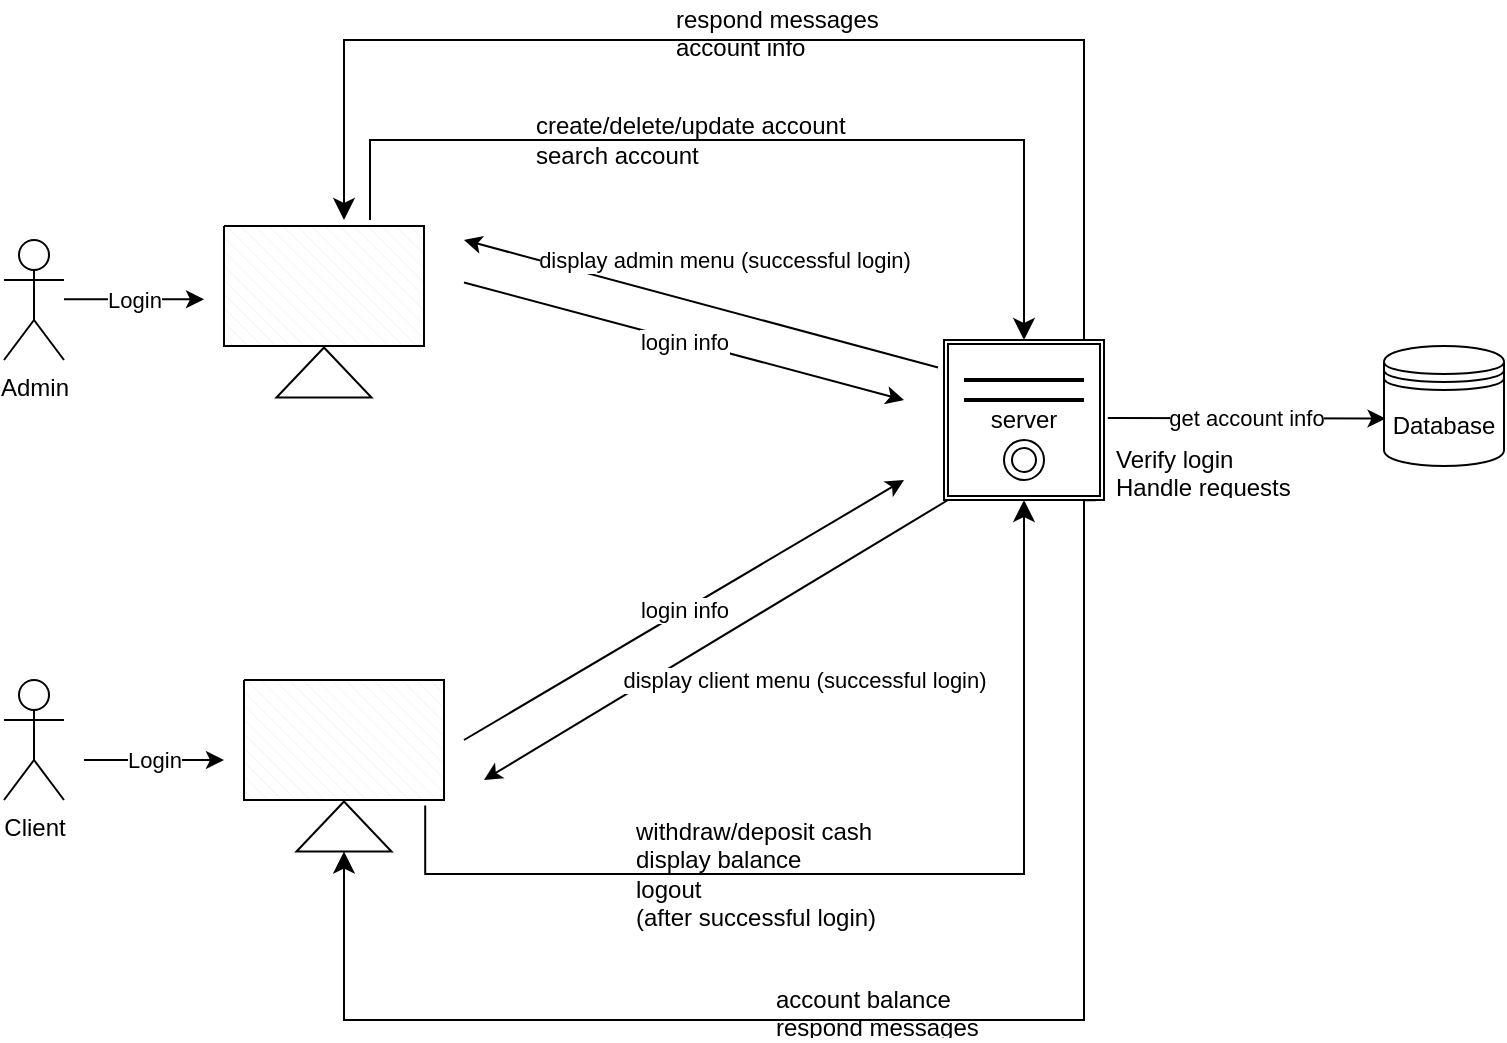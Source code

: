 <mxfile version="24.2.8" type="device">
  <diagram name="Page-1" id="nHRpOPOiTXSy9EcvaX-V">
    <mxGraphModel dx="1011" dy="643" grid="1" gridSize="10" guides="1" tooltips="1" connect="1" arrows="1" fold="1" page="1" pageScale="1" pageWidth="850" pageHeight="1100" math="0" shadow="0">
      <root>
        <mxCell id="0" />
        <mxCell id="1" parent="0" />
        <mxCell id="F4VwtAPQ6cBzrYs7sk2c-1" value="Admin" style="shape=umlActor;verticalLabelPosition=bottom;verticalAlign=top;html=1;outlineConnect=0;" vertex="1" parent="1">
          <mxGeometry x="10" y="330" width="30" height="60" as="geometry" />
        </mxCell>
        <mxCell id="F4VwtAPQ6cBzrYs7sk2c-4" value="Client" style="shape=umlActor;verticalLabelPosition=bottom;verticalAlign=top;html=1;outlineConnect=0;" vertex="1" parent="1">
          <mxGeometry x="10" y="550" width="30" height="60" as="geometry" />
        </mxCell>
        <mxCell id="F4VwtAPQ6cBzrYs7sk2c-5" value="Database" style="shape=datastore;whiteSpace=wrap;html=1;" vertex="1" parent="1">
          <mxGeometry x="700" y="383" width="60" height="60" as="geometry" />
        </mxCell>
        <mxCell id="F4VwtAPQ6cBzrYs7sk2c-6" value="server" style="shape=ext;double=1;whiteSpace=wrap;html=1;aspect=fixed;" vertex="1" parent="1">
          <mxGeometry x="480" y="380" width="80" height="80" as="geometry" />
        </mxCell>
        <mxCell id="F4VwtAPQ6cBzrYs7sk2c-7" value="" style="line;strokeWidth=2;html=1;" vertex="1" parent="1">
          <mxGeometry x="490" y="390" width="60" height="20" as="geometry" />
        </mxCell>
        <mxCell id="F4VwtAPQ6cBzrYs7sk2c-8" value="" style="line;strokeWidth=2;html=1;" vertex="1" parent="1">
          <mxGeometry x="490" y="400" width="60" height="20" as="geometry" />
        </mxCell>
        <mxCell id="F4VwtAPQ6cBzrYs7sk2c-10" value="" style="ellipse;shape=doubleEllipse;whiteSpace=wrap;html=1;aspect=fixed;" vertex="1" parent="1">
          <mxGeometry x="510" y="430" width="20" height="20" as="geometry" />
        </mxCell>
        <mxCell id="F4VwtAPQ6cBzrYs7sk2c-11" value="" style="verticalLabelPosition=bottom;verticalAlign=top;html=1;shape=mxgraph.basic.patternFillRect;fillStyle=diagRev;step=5;fillStrokeWidth=0.2;fillStrokeColor=#dddddd;" vertex="1" parent="1">
          <mxGeometry x="130" y="550" width="100" height="60" as="geometry" />
        </mxCell>
        <mxCell id="F4VwtAPQ6cBzrYs7sk2c-12" value="" style="triangle;whiteSpace=wrap;html=1;rotation=-90;" vertex="1" parent="1">
          <mxGeometry x="167.5" y="599.5" width="25" height="47.5" as="geometry" />
        </mxCell>
        <mxCell id="F4VwtAPQ6cBzrYs7sk2c-13" value="Login" style="endArrow=classic;html=1;rounded=0;" edge="1" parent="1">
          <mxGeometry width="50" height="50" relative="1" as="geometry">
            <mxPoint x="50" y="590" as="sourcePoint" />
            <mxPoint x="120" y="590" as="targetPoint" />
          </mxGeometry>
        </mxCell>
        <mxCell id="F4VwtAPQ6cBzrYs7sk2c-15" value="Login" style="endArrow=classic;html=1;rounded=0;" edge="1" parent="1">
          <mxGeometry width="50" height="50" relative="1" as="geometry">
            <mxPoint x="40" y="359.66" as="sourcePoint" />
            <mxPoint x="110" y="359.66" as="targetPoint" />
          </mxGeometry>
        </mxCell>
        <mxCell id="F4VwtAPQ6cBzrYs7sk2c-16" value="" style="verticalLabelPosition=bottom;verticalAlign=top;html=1;shape=mxgraph.basic.patternFillRect;fillStyle=diagRev;step=5;fillStrokeWidth=0.2;fillStrokeColor=#dddddd;" vertex="1" parent="1">
          <mxGeometry x="120" y="323" width="100" height="60" as="geometry" />
        </mxCell>
        <mxCell id="F4VwtAPQ6cBzrYs7sk2c-17" value="" style="triangle;whiteSpace=wrap;html=1;rotation=-90;" vertex="1" parent="1">
          <mxGeometry x="157.5" y="372.5" width="25" height="47.5" as="geometry" />
        </mxCell>
        <mxCell id="F4VwtAPQ6cBzrYs7sk2c-18" value="login info" style="endArrow=classic;html=1;rounded=0;" edge="1" parent="1">
          <mxGeometry width="50" height="50" relative="1" as="geometry">
            <mxPoint x="240" y="351.25" as="sourcePoint" />
            <mxPoint x="460" y="410" as="targetPoint" />
          </mxGeometry>
        </mxCell>
        <mxCell id="F4VwtAPQ6cBzrYs7sk2c-19" value="login info" style="endArrow=classic;html=1;rounded=0;" edge="1" parent="1">
          <mxGeometry width="50" height="50" relative="1" as="geometry">
            <mxPoint x="240" y="580" as="sourcePoint" />
            <mxPoint x="460" y="450" as="targetPoint" />
          </mxGeometry>
        </mxCell>
        <mxCell id="F4VwtAPQ6cBzrYs7sk2c-21" value="Verify login&lt;div&gt;Handle requests&lt;/div&gt;" style="text;strokeColor=none;fillColor=none;align=left;verticalAlign=middle;spacingLeft=4;spacingRight=4;overflow=hidden;points=[[0,0.5],[1,0.5]];portConstraint=eastwest;rotatable=0;whiteSpace=wrap;html=1;" vertex="1" parent="1">
          <mxGeometry x="560" y="430" width="108" height="30" as="geometry" />
        </mxCell>
        <mxCell id="F4VwtAPQ6cBzrYs7sk2c-23" value="get account info" style="endArrow=classic;html=1;rounded=0;entryX=0.013;entryY=0.604;entryDx=0;entryDy=0;entryPerimeter=0;exitX=1.024;exitY=0.488;exitDx=0;exitDy=0;exitPerimeter=0;" edge="1" parent="1" source="F4VwtAPQ6cBzrYs7sk2c-6" target="F4VwtAPQ6cBzrYs7sk2c-5">
          <mxGeometry width="50" height="50" relative="1" as="geometry">
            <mxPoint x="570" y="421.25" as="sourcePoint" />
            <mxPoint x="690" y="420" as="targetPoint" />
          </mxGeometry>
        </mxCell>
        <mxCell id="F4VwtAPQ6cBzrYs7sk2c-24" value="display client menu (successful login)" style="endArrow=classic;html=1;rounded=0;" edge="1" parent="1">
          <mxGeometry x="-0.202" y="40" width="50" height="50" relative="1" as="geometry">
            <mxPoint x="482" y="460" as="sourcePoint" />
            <mxPoint x="250" y="600" as="targetPoint" />
            <mxPoint as="offset" />
          </mxGeometry>
        </mxCell>
        <mxCell id="F4VwtAPQ6cBzrYs7sk2c-26" value="display admin menu (successful login)" style="endArrow=classic;html=1;rounded=0;exitX=-0.037;exitY=0.172;exitDx=0;exitDy=0;exitPerimeter=0;" edge="1" parent="1" source="F4VwtAPQ6cBzrYs7sk2c-6">
          <mxGeometry x="-0.044" y="-24" width="50" height="50" relative="1" as="geometry">
            <mxPoint x="470" y="390" as="sourcePoint" />
            <mxPoint x="240" y="330" as="targetPoint" />
            <mxPoint as="offset" />
          </mxGeometry>
        </mxCell>
        <mxCell id="F4VwtAPQ6cBzrYs7sk2c-32" value="" style="edgeStyle=segmentEdgeStyle;endArrow=classic;html=1;curved=0;rounded=0;endSize=8;startSize=8;entryX=0.5;entryY=1;entryDx=0;entryDy=0;exitX=0.906;exitY=1.046;exitDx=0;exitDy=0;exitPerimeter=0;" edge="1" parent="1" source="F4VwtAPQ6cBzrYs7sk2c-11" target="F4VwtAPQ6cBzrYs7sk2c-6">
          <mxGeometry width="50" height="50" relative="1" as="geometry">
            <mxPoint x="240" y="647" as="sourcePoint" />
            <mxPoint x="290" y="597" as="targetPoint" />
            <Array as="points">
              <mxPoint x="221" y="647" />
              <mxPoint x="520" y="647" />
            </Array>
          </mxGeometry>
        </mxCell>
        <mxCell id="F4VwtAPQ6cBzrYs7sk2c-33" value="withdraw/deposit cash&lt;div&gt;display balance&lt;/div&gt;&lt;div&gt;logout&lt;/div&gt;&lt;div&gt;(after successful login)&lt;/div&gt;" style="text;strokeColor=none;fillColor=none;align=left;verticalAlign=middle;spacingLeft=4;spacingRight=4;overflow=hidden;points=[[0,0.5],[1,0.5]];portConstraint=eastwest;rotatable=0;whiteSpace=wrap;html=1;" vertex="1" parent="1">
          <mxGeometry x="320" y="610" width="150" height="73" as="geometry" />
        </mxCell>
        <mxCell id="F4VwtAPQ6cBzrYs7sk2c-34" value="" style="edgeStyle=segmentEdgeStyle;endArrow=classic;html=1;curved=0;rounded=0;endSize=8;startSize=8;entryX=0;entryY=0.5;entryDx=0;entryDy=0;exitX=0.948;exitY=1.001;exitDx=0;exitDy=0;exitPerimeter=0;" edge="1" parent="1" source="F4VwtAPQ6cBzrYs7sk2c-6" target="F4VwtAPQ6cBzrYs7sk2c-12">
          <mxGeometry width="50" height="50" relative="1" as="geometry">
            <mxPoint x="580" y="446" as="sourcePoint" />
            <mxPoint x="200" y="720" as="targetPoint" />
            <Array as="points">
              <mxPoint x="550" y="460" />
              <mxPoint x="550" y="720" />
              <mxPoint x="180" y="720" />
            </Array>
          </mxGeometry>
        </mxCell>
        <mxCell id="F4VwtAPQ6cBzrYs7sk2c-35" value="account balance&lt;div&gt;respond messages&lt;/div&gt;" style="text;strokeColor=none;fillColor=none;align=left;verticalAlign=middle;spacingLeft=4;spacingRight=4;overflow=hidden;points=[[0,0.5],[1,0.5]];portConstraint=eastwest;rotatable=0;whiteSpace=wrap;html=1;" vertex="1" parent="1">
          <mxGeometry x="390" y="700" width="140" height="30" as="geometry" />
        </mxCell>
        <mxCell id="F4VwtAPQ6cBzrYs7sk2c-37" value="" style="edgeStyle=segmentEdgeStyle;endArrow=classic;html=1;curved=0;rounded=0;endSize=8;startSize=8;entryX=0.5;entryY=0;entryDx=0;entryDy=0;" edge="1" parent="1" target="F4VwtAPQ6cBzrYs7sk2c-6">
          <mxGeometry width="50" height="50" relative="1" as="geometry">
            <mxPoint x="193" y="320" as="sourcePoint" />
            <mxPoint x="520" y="370" as="targetPoint" />
            <Array as="points">
              <mxPoint x="193" y="280" />
              <mxPoint x="520" y="280" />
            </Array>
          </mxGeometry>
        </mxCell>
        <mxCell id="F4VwtAPQ6cBzrYs7sk2c-38" value="create/delete/update account&lt;div&gt;search account&lt;/div&gt;" style="text;strokeColor=none;fillColor=none;align=left;verticalAlign=middle;spacingLeft=4;spacingRight=4;overflow=hidden;points=[[0,0.5],[1,0.5]];portConstraint=eastwest;rotatable=0;whiteSpace=wrap;html=1;" vertex="1" parent="1">
          <mxGeometry x="270" y="260" width="170" height="40" as="geometry" />
        </mxCell>
        <mxCell id="F4VwtAPQ6cBzrYs7sk2c-39" value="" style="edgeStyle=segmentEdgeStyle;endArrow=classic;html=1;curved=0;rounded=0;endSize=8;startSize=8;" edge="1" parent="1">
          <mxGeometry width="50" height="50" relative="1" as="geometry">
            <mxPoint x="550" y="380" as="sourcePoint" />
            <mxPoint x="180" y="320" as="targetPoint" />
            <Array as="points">
              <mxPoint x="550" y="230" />
              <mxPoint x="180" y="230" />
            </Array>
          </mxGeometry>
        </mxCell>
        <mxCell id="F4VwtAPQ6cBzrYs7sk2c-40" value="respond messages&lt;div&gt;account info&lt;/div&gt;" style="text;strokeColor=none;fillColor=none;align=left;verticalAlign=middle;spacingLeft=4;spacingRight=4;overflow=hidden;points=[[0,0.5],[1,0.5]];portConstraint=eastwest;rotatable=0;whiteSpace=wrap;html=1;" vertex="1" parent="1">
          <mxGeometry x="340" y="210" width="150" height="30" as="geometry" />
        </mxCell>
      </root>
    </mxGraphModel>
  </diagram>
</mxfile>
